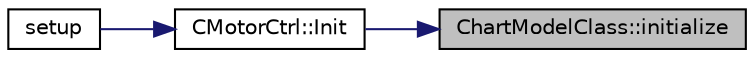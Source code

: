 digraph "ChartModelClass::initialize"
{
 // INTERACTIVE_SVG=YES
 // LATEX_PDF_SIZE
  bgcolor="transparent";
  edge [fontname="Helvetica",fontsize="10",labelfontname="Helvetica",labelfontsize="10"];
  node [fontname="Helvetica",fontsize="10",shape=record];
  rankdir="RL";
  Node9 [label="ChartModelClass::initialize",height=0.2,width=0.4,color="black", fillcolor="grey75", style="filled", fontcolor="black",tooltip="model initialize function"];
  Node9 -> Node10 [dir="back",color="midnightblue",fontsize="10",style="solid",fontname="Helvetica"];
  Node10 [label="CMotorCtrl::Init",height=0.2,width=0.4,color="black",URL="$class_c_motor_ctrl.html#af4b1bec8e07e766aa2537d966f025e7a",tooltip="Initialization function of CMotorCtrl."];
  Node10 -> Node11 [dir="back",color="midnightblue",fontsize="10",style="solid",fontname="Helvetica"];
  Node11 [label="setup",height=0.2,width=0.4,color="black",URL="$_a_d_a_s___m_c_u_8ino.html#a4fc01d736fe50cf5b977f755b675f11d",tooltip=" "];
}

